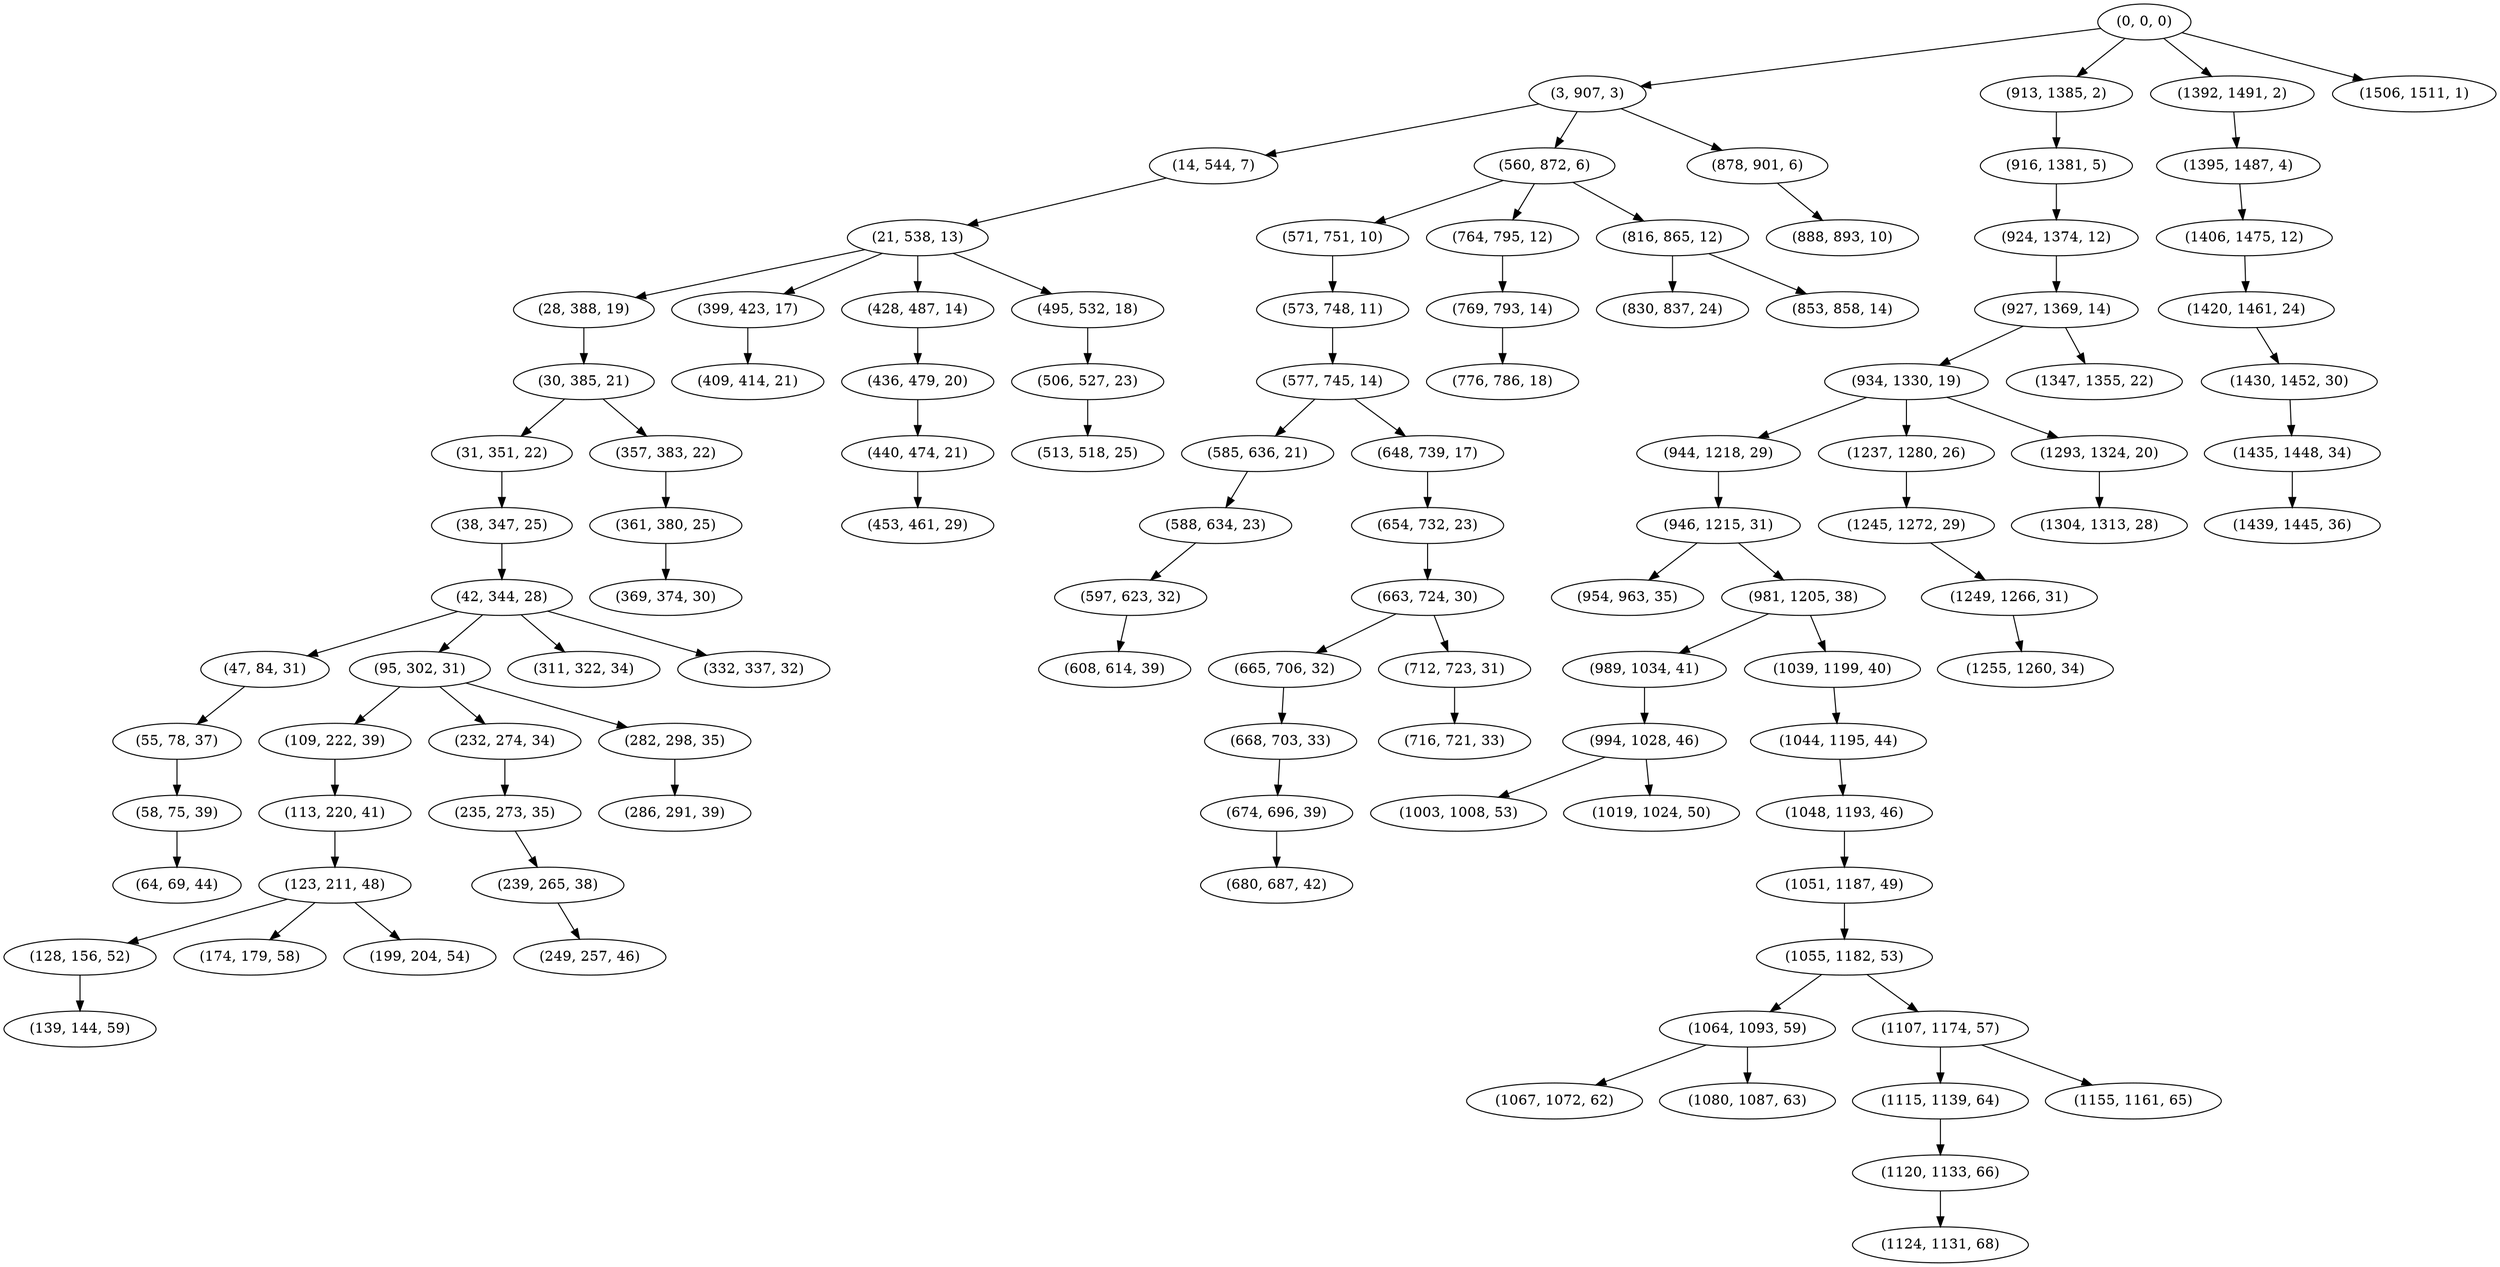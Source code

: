 digraph tree {
    "(0, 0, 0)";
    "(3, 907, 3)";
    "(14, 544, 7)";
    "(21, 538, 13)";
    "(28, 388, 19)";
    "(30, 385, 21)";
    "(31, 351, 22)";
    "(38, 347, 25)";
    "(42, 344, 28)";
    "(47, 84, 31)";
    "(55, 78, 37)";
    "(58, 75, 39)";
    "(64, 69, 44)";
    "(95, 302, 31)";
    "(109, 222, 39)";
    "(113, 220, 41)";
    "(123, 211, 48)";
    "(128, 156, 52)";
    "(139, 144, 59)";
    "(174, 179, 58)";
    "(199, 204, 54)";
    "(232, 274, 34)";
    "(235, 273, 35)";
    "(239, 265, 38)";
    "(249, 257, 46)";
    "(282, 298, 35)";
    "(286, 291, 39)";
    "(311, 322, 34)";
    "(332, 337, 32)";
    "(357, 383, 22)";
    "(361, 380, 25)";
    "(369, 374, 30)";
    "(399, 423, 17)";
    "(409, 414, 21)";
    "(428, 487, 14)";
    "(436, 479, 20)";
    "(440, 474, 21)";
    "(453, 461, 29)";
    "(495, 532, 18)";
    "(506, 527, 23)";
    "(513, 518, 25)";
    "(560, 872, 6)";
    "(571, 751, 10)";
    "(573, 748, 11)";
    "(577, 745, 14)";
    "(585, 636, 21)";
    "(588, 634, 23)";
    "(597, 623, 32)";
    "(608, 614, 39)";
    "(648, 739, 17)";
    "(654, 732, 23)";
    "(663, 724, 30)";
    "(665, 706, 32)";
    "(668, 703, 33)";
    "(674, 696, 39)";
    "(680, 687, 42)";
    "(712, 723, 31)";
    "(716, 721, 33)";
    "(764, 795, 12)";
    "(769, 793, 14)";
    "(776, 786, 18)";
    "(816, 865, 12)";
    "(830, 837, 24)";
    "(853, 858, 14)";
    "(878, 901, 6)";
    "(888, 893, 10)";
    "(913, 1385, 2)";
    "(916, 1381, 5)";
    "(924, 1374, 12)";
    "(927, 1369, 14)";
    "(934, 1330, 19)";
    "(944, 1218, 29)";
    "(946, 1215, 31)";
    "(954, 963, 35)";
    "(981, 1205, 38)";
    "(989, 1034, 41)";
    "(994, 1028, 46)";
    "(1003, 1008, 53)";
    "(1019, 1024, 50)";
    "(1039, 1199, 40)";
    "(1044, 1195, 44)";
    "(1048, 1193, 46)";
    "(1051, 1187, 49)";
    "(1055, 1182, 53)";
    "(1064, 1093, 59)";
    "(1067, 1072, 62)";
    "(1080, 1087, 63)";
    "(1107, 1174, 57)";
    "(1115, 1139, 64)";
    "(1120, 1133, 66)";
    "(1124, 1131, 68)";
    "(1155, 1161, 65)";
    "(1237, 1280, 26)";
    "(1245, 1272, 29)";
    "(1249, 1266, 31)";
    "(1255, 1260, 34)";
    "(1293, 1324, 20)";
    "(1304, 1313, 28)";
    "(1347, 1355, 22)";
    "(1392, 1491, 2)";
    "(1395, 1487, 4)";
    "(1406, 1475, 12)";
    "(1420, 1461, 24)";
    "(1430, 1452, 30)";
    "(1435, 1448, 34)";
    "(1439, 1445, 36)";
    "(1506, 1511, 1)";
    "(0, 0, 0)" -> "(3, 907, 3)";
    "(0, 0, 0)" -> "(913, 1385, 2)";
    "(0, 0, 0)" -> "(1392, 1491, 2)";
    "(0, 0, 0)" -> "(1506, 1511, 1)";
    "(3, 907, 3)" -> "(14, 544, 7)";
    "(3, 907, 3)" -> "(560, 872, 6)";
    "(3, 907, 3)" -> "(878, 901, 6)";
    "(14, 544, 7)" -> "(21, 538, 13)";
    "(21, 538, 13)" -> "(28, 388, 19)";
    "(21, 538, 13)" -> "(399, 423, 17)";
    "(21, 538, 13)" -> "(428, 487, 14)";
    "(21, 538, 13)" -> "(495, 532, 18)";
    "(28, 388, 19)" -> "(30, 385, 21)";
    "(30, 385, 21)" -> "(31, 351, 22)";
    "(30, 385, 21)" -> "(357, 383, 22)";
    "(31, 351, 22)" -> "(38, 347, 25)";
    "(38, 347, 25)" -> "(42, 344, 28)";
    "(42, 344, 28)" -> "(47, 84, 31)";
    "(42, 344, 28)" -> "(95, 302, 31)";
    "(42, 344, 28)" -> "(311, 322, 34)";
    "(42, 344, 28)" -> "(332, 337, 32)";
    "(47, 84, 31)" -> "(55, 78, 37)";
    "(55, 78, 37)" -> "(58, 75, 39)";
    "(58, 75, 39)" -> "(64, 69, 44)";
    "(95, 302, 31)" -> "(109, 222, 39)";
    "(95, 302, 31)" -> "(232, 274, 34)";
    "(95, 302, 31)" -> "(282, 298, 35)";
    "(109, 222, 39)" -> "(113, 220, 41)";
    "(113, 220, 41)" -> "(123, 211, 48)";
    "(123, 211, 48)" -> "(128, 156, 52)";
    "(123, 211, 48)" -> "(174, 179, 58)";
    "(123, 211, 48)" -> "(199, 204, 54)";
    "(128, 156, 52)" -> "(139, 144, 59)";
    "(232, 274, 34)" -> "(235, 273, 35)";
    "(235, 273, 35)" -> "(239, 265, 38)";
    "(239, 265, 38)" -> "(249, 257, 46)";
    "(282, 298, 35)" -> "(286, 291, 39)";
    "(357, 383, 22)" -> "(361, 380, 25)";
    "(361, 380, 25)" -> "(369, 374, 30)";
    "(399, 423, 17)" -> "(409, 414, 21)";
    "(428, 487, 14)" -> "(436, 479, 20)";
    "(436, 479, 20)" -> "(440, 474, 21)";
    "(440, 474, 21)" -> "(453, 461, 29)";
    "(495, 532, 18)" -> "(506, 527, 23)";
    "(506, 527, 23)" -> "(513, 518, 25)";
    "(560, 872, 6)" -> "(571, 751, 10)";
    "(560, 872, 6)" -> "(764, 795, 12)";
    "(560, 872, 6)" -> "(816, 865, 12)";
    "(571, 751, 10)" -> "(573, 748, 11)";
    "(573, 748, 11)" -> "(577, 745, 14)";
    "(577, 745, 14)" -> "(585, 636, 21)";
    "(577, 745, 14)" -> "(648, 739, 17)";
    "(585, 636, 21)" -> "(588, 634, 23)";
    "(588, 634, 23)" -> "(597, 623, 32)";
    "(597, 623, 32)" -> "(608, 614, 39)";
    "(648, 739, 17)" -> "(654, 732, 23)";
    "(654, 732, 23)" -> "(663, 724, 30)";
    "(663, 724, 30)" -> "(665, 706, 32)";
    "(663, 724, 30)" -> "(712, 723, 31)";
    "(665, 706, 32)" -> "(668, 703, 33)";
    "(668, 703, 33)" -> "(674, 696, 39)";
    "(674, 696, 39)" -> "(680, 687, 42)";
    "(712, 723, 31)" -> "(716, 721, 33)";
    "(764, 795, 12)" -> "(769, 793, 14)";
    "(769, 793, 14)" -> "(776, 786, 18)";
    "(816, 865, 12)" -> "(830, 837, 24)";
    "(816, 865, 12)" -> "(853, 858, 14)";
    "(878, 901, 6)" -> "(888, 893, 10)";
    "(913, 1385, 2)" -> "(916, 1381, 5)";
    "(916, 1381, 5)" -> "(924, 1374, 12)";
    "(924, 1374, 12)" -> "(927, 1369, 14)";
    "(927, 1369, 14)" -> "(934, 1330, 19)";
    "(927, 1369, 14)" -> "(1347, 1355, 22)";
    "(934, 1330, 19)" -> "(944, 1218, 29)";
    "(934, 1330, 19)" -> "(1237, 1280, 26)";
    "(934, 1330, 19)" -> "(1293, 1324, 20)";
    "(944, 1218, 29)" -> "(946, 1215, 31)";
    "(946, 1215, 31)" -> "(954, 963, 35)";
    "(946, 1215, 31)" -> "(981, 1205, 38)";
    "(981, 1205, 38)" -> "(989, 1034, 41)";
    "(981, 1205, 38)" -> "(1039, 1199, 40)";
    "(989, 1034, 41)" -> "(994, 1028, 46)";
    "(994, 1028, 46)" -> "(1003, 1008, 53)";
    "(994, 1028, 46)" -> "(1019, 1024, 50)";
    "(1039, 1199, 40)" -> "(1044, 1195, 44)";
    "(1044, 1195, 44)" -> "(1048, 1193, 46)";
    "(1048, 1193, 46)" -> "(1051, 1187, 49)";
    "(1051, 1187, 49)" -> "(1055, 1182, 53)";
    "(1055, 1182, 53)" -> "(1064, 1093, 59)";
    "(1055, 1182, 53)" -> "(1107, 1174, 57)";
    "(1064, 1093, 59)" -> "(1067, 1072, 62)";
    "(1064, 1093, 59)" -> "(1080, 1087, 63)";
    "(1107, 1174, 57)" -> "(1115, 1139, 64)";
    "(1107, 1174, 57)" -> "(1155, 1161, 65)";
    "(1115, 1139, 64)" -> "(1120, 1133, 66)";
    "(1120, 1133, 66)" -> "(1124, 1131, 68)";
    "(1237, 1280, 26)" -> "(1245, 1272, 29)";
    "(1245, 1272, 29)" -> "(1249, 1266, 31)";
    "(1249, 1266, 31)" -> "(1255, 1260, 34)";
    "(1293, 1324, 20)" -> "(1304, 1313, 28)";
    "(1392, 1491, 2)" -> "(1395, 1487, 4)";
    "(1395, 1487, 4)" -> "(1406, 1475, 12)";
    "(1406, 1475, 12)" -> "(1420, 1461, 24)";
    "(1420, 1461, 24)" -> "(1430, 1452, 30)";
    "(1430, 1452, 30)" -> "(1435, 1448, 34)";
    "(1435, 1448, 34)" -> "(1439, 1445, 36)";
}
